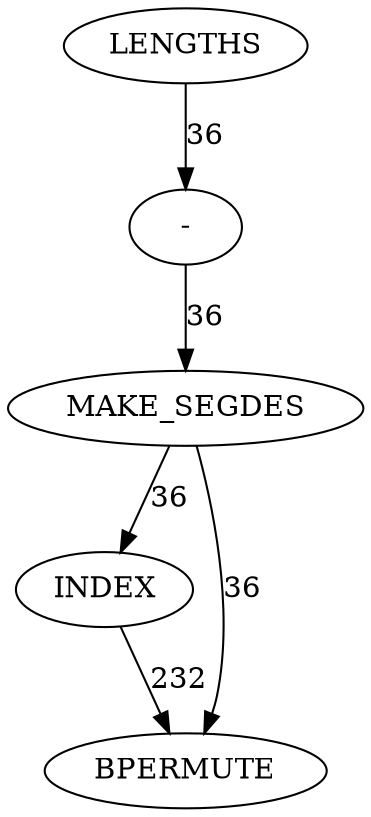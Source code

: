 digraph {
	cg_A_INST_15044 [label=MAKE_SEGDES cost=1206]
	cg_A_INST_15049 [label=INDEX cost=12376]
	cg_A_INST_15038 [label=LENGTHS cost=1125]
	cg_A_INST_15057 [label=BPERMUTE cost=4000]
	cg_A_INST_15043 [label="-" cost=1249]
	cg_A_INST_15044 -> cg_A_INST_15049 [label=36 cost=36]
	cg_A_INST_15044 -> cg_A_INST_15057 [label=36 cost=36]
	cg_A_INST_15049 -> cg_A_INST_15057 [label=232 cost=232]
	cg_A_INST_15038 -> cg_A_INST_15043 [label=36 cost=36]
	cg_A_INST_15043 -> cg_A_INST_15044 [label=36 cost=36]
}
